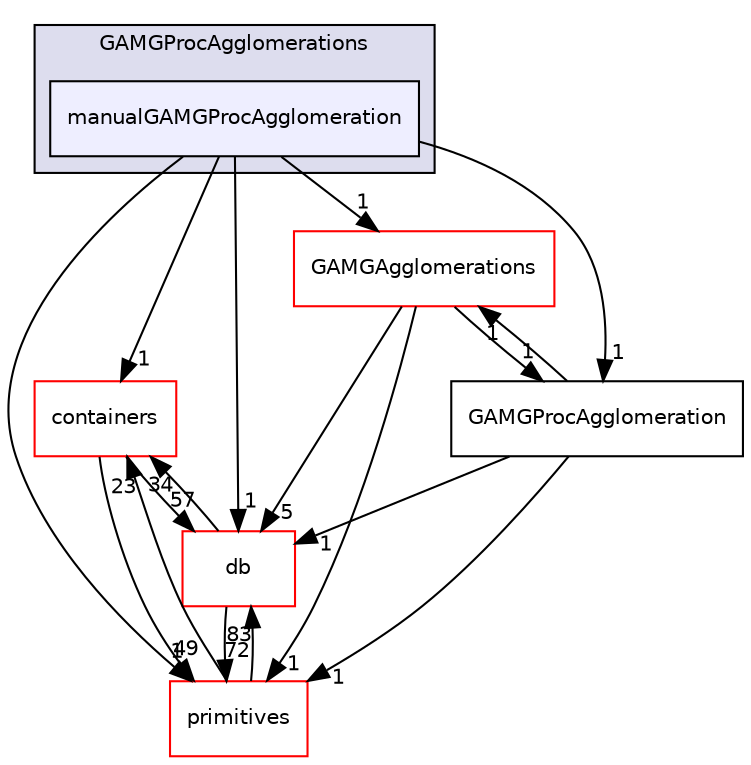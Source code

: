 digraph "src/OpenFOAM/matrices/lduMatrix/solvers/GAMG/GAMGProcAgglomerations/manualGAMGProcAgglomeration" {
  bgcolor=transparent;
  compound=true
  node [ fontsize="10", fontname="Helvetica"];
  edge [ labelfontsize="10", labelfontname="Helvetica"];
  subgraph clusterdir_e29b5ea92f1450a27f449a4b2bdeb476 {
    graph [ bgcolor="#ddddee", pencolor="black", label="GAMGProcAgglomerations" fontname="Helvetica", fontsize="10", URL="dir_e29b5ea92f1450a27f449a4b2bdeb476.html"]
  dir_6c69053bb960fca8507553d6181abc67 [shape=box, label="manualGAMGProcAgglomeration", style="filled", fillcolor="#eeeeff", pencolor="black", URL="dir_6c69053bb960fca8507553d6181abc67.html"];
  }
  dir_19d0872053bde092be81d7fe3f56cbf7 [shape=box label="containers" color="red" URL="dir_19d0872053bde092be81d7fe3f56cbf7.html"];
  dir_63c634f7a7cfd679ac26c67fb30fc32f [shape=box label="db" color="red" URL="dir_63c634f7a7cfd679ac26c67fb30fc32f.html"];
  dir_3e50f45338116b169052b428016851aa [shape=box label="primitives" color="red" URL="dir_3e50f45338116b169052b428016851aa.html"];
  dir_a924fc5b9b02d4bfaf9b6fb6bcc671ab [shape=box label="GAMGAgglomerations" color="red" URL="dir_a924fc5b9b02d4bfaf9b6fb6bcc671ab.html"];
  dir_2b2cbd6f594ace38cc4e761ea843eebc [shape=box label="GAMGProcAgglomeration" URL="dir_2b2cbd6f594ace38cc4e761ea843eebc.html"];
  dir_19d0872053bde092be81d7fe3f56cbf7->dir_63c634f7a7cfd679ac26c67fb30fc32f [headlabel="57", labeldistance=1.5 headhref="dir_001902_001953.html"];
  dir_19d0872053bde092be81d7fe3f56cbf7->dir_3e50f45338116b169052b428016851aa [headlabel="49", labeldistance=1.5 headhref="dir_001902_002325.html"];
  dir_6c69053bb960fca8507553d6181abc67->dir_19d0872053bde092be81d7fe3f56cbf7 [headlabel="1", labeldistance=1.5 headhref="dir_002186_001902.html"];
  dir_6c69053bb960fca8507553d6181abc67->dir_63c634f7a7cfd679ac26c67fb30fc32f [headlabel="1", labeldistance=1.5 headhref="dir_002186_001953.html"];
  dir_6c69053bb960fca8507553d6181abc67->dir_3e50f45338116b169052b428016851aa [headlabel="1", labeldistance=1.5 headhref="dir_002186_002325.html"];
  dir_6c69053bb960fca8507553d6181abc67->dir_a924fc5b9b02d4bfaf9b6fb6bcc671ab [headlabel="1", labeldistance=1.5 headhref="dir_002186_002178.html"];
  dir_6c69053bb960fca8507553d6181abc67->dir_2b2cbd6f594ace38cc4e761ea843eebc [headlabel="1", labeldistance=1.5 headhref="dir_002186_002185.html"];
  dir_63c634f7a7cfd679ac26c67fb30fc32f->dir_19d0872053bde092be81d7fe3f56cbf7 [headlabel="34", labeldistance=1.5 headhref="dir_001953_001902.html"];
  dir_63c634f7a7cfd679ac26c67fb30fc32f->dir_3e50f45338116b169052b428016851aa [headlabel="72", labeldistance=1.5 headhref="dir_001953_002325.html"];
  dir_3e50f45338116b169052b428016851aa->dir_19d0872053bde092be81d7fe3f56cbf7 [headlabel="23", labeldistance=1.5 headhref="dir_002325_001902.html"];
  dir_3e50f45338116b169052b428016851aa->dir_63c634f7a7cfd679ac26c67fb30fc32f [headlabel="83", labeldistance=1.5 headhref="dir_002325_001953.html"];
  dir_a924fc5b9b02d4bfaf9b6fb6bcc671ab->dir_63c634f7a7cfd679ac26c67fb30fc32f [headlabel="5", labeldistance=1.5 headhref="dir_002178_001953.html"];
  dir_a924fc5b9b02d4bfaf9b6fb6bcc671ab->dir_3e50f45338116b169052b428016851aa [headlabel="1", labeldistance=1.5 headhref="dir_002178_002325.html"];
  dir_a924fc5b9b02d4bfaf9b6fb6bcc671ab->dir_2b2cbd6f594ace38cc4e761ea843eebc [headlabel="1", labeldistance=1.5 headhref="dir_002178_002185.html"];
  dir_2b2cbd6f594ace38cc4e761ea843eebc->dir_63c634f7a7cfd679ac26c67fb30fc32f [headlabel="1", labeldistance=1.5 headhref="dir_002185_001953.html"];
  dir_2b2cbd6f594ace38cc4e761ea843eebc->dir_3e50f45338116b169052b428016851aa [headlabel="1", labeldistance=1.5 headhref="dir_002185_002325.html"];
  dir_2b2cbd6f594ace38cc4e761ea843eebc->dir_a924fc5b9b02d4bfaf9b6fb6bcc671ab [headlabel="1", labeldistance=1.5 headhref="dir_002185_002178.html"];
}
